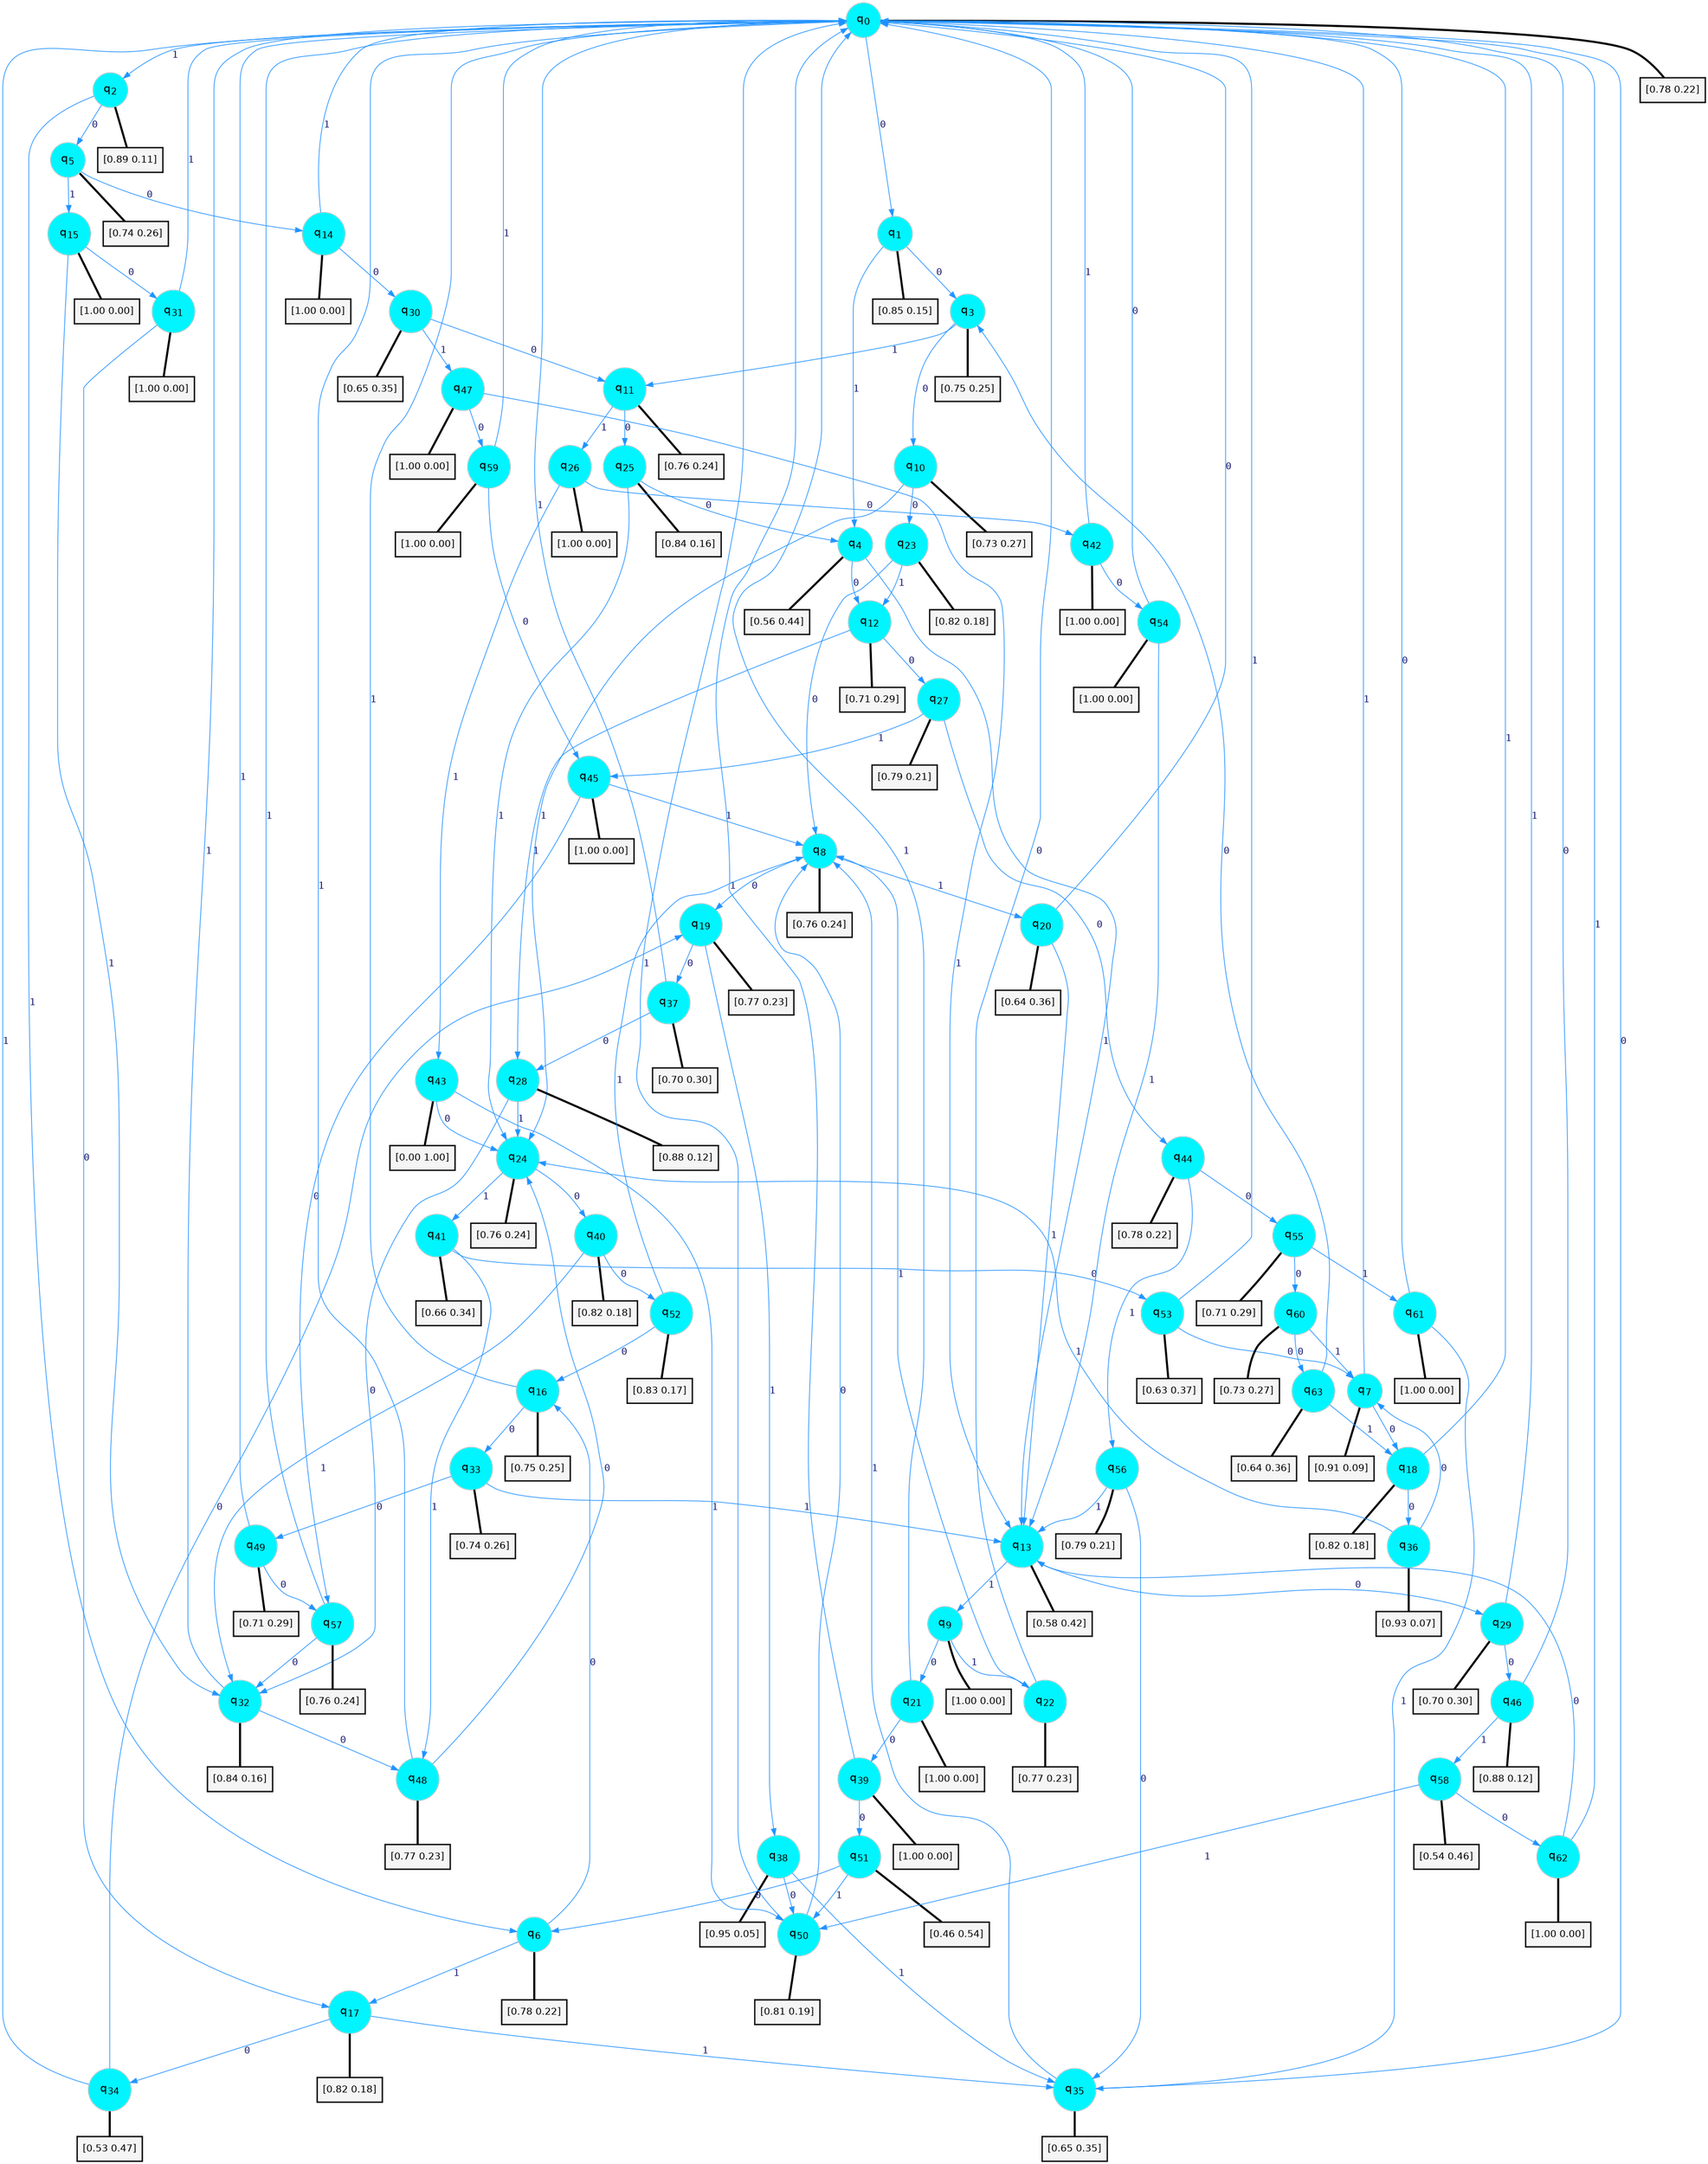 digraph G {
graph [
bgcolor=transparent, dpi=300, rankdir=TD, size="40,25"];
node [
color=gray, fillcolor=turquoise1, fontcolor=black, fontname=Helvetica, fontsize=16, fontweight=bold, shape=circle, style=filled];
edge [
arrowsize=1, color=dodgerblue1, fontcolor=midnightblue, fontname=courier, fontweight=bold, penwidth=1, style=solid, weight=20];
0[label=<q<SUB>0</SUB>>];
1[label=<q<SUB>1</SUB>>];
2[label=<q<SUB>2</SUB>>];
3[label=<q<SUB>3</SUB>>];
4[label=<q<SUB>4</SUB>>];
5[label=<q<SUB>5</SUB>>];
6[label=<q<SUB>6</SUB>>];
7[label=<q<SUB>7</SUB>>];
8[label=<q<SUB>8</SUB>>];
9[label=<q<SUB>9</SUB>>];
10[label=<q<SUB>10</SUB>>];
11[label=<q<SUB>11</SUB>>];
12[label=<q<SUB>12</SUB>>];
13[label=<q<SUB>13</SUB>>];
14[label=<q<SUB>14</SUB>>];
15[label=<q<SUB>15</SUB>>];
16[label=<q<SUB>16</SUB>>];
17[label=<q<SUB>17</SUB>>];
18[label=<q<SUB>18</SUB>>];
19[label=<q<SUB>19</SUB>>];
20[label=<q<SUB>20</SUB>>];
21[label=<q<SUB>21</SUB>>];
22[label=<q<SUB>22</SUB>>];
23[label=<q<SUB>23</SUB>>];
24[label=<q<SUB>24</SUB>>];
25[label=<q<SUB>25</SUB>>];
26[label=<q<SUB>26</SUB>>];
27[label=<q<SUB>27</SUB>>];
28[label=<q<SUB>28</SUB>>];
29[label=<q<SUB>29</SUB>>];
30[label=<q<SUB>30</SUB>>];
31[label=<q<SUB>31</SUB>>];
32[label=<q<SUB>32</SUB>>];
33[label=<q<SUB>33</SUB>>];
34[label=<q<SUB>34</SUB>>];
35[label=<q<SUB>35</SUB>>];
36[label=<q<SUB>36</SUB>>];
37[label=<q<SUB>37</SUB>>];
38[label=<q<SUB>38</SUB>>];
39[label=<q<SUB>39</SUB>>];
40[label=<q<SUB>40</SUB>>];
41[label=<q<SUB>41</SUB>>];
42[label=<q<SUB>42</SUB>>];
43[label=<q<SUB>43</SUB>>];
44[label=<q<SUB>44</SUB>>];
45[label=<q<SUB>45</SUB>>];
46[label=<q<SUB>46</SUB>>];
47[label=<q<SUB>47</SUB>>];
48[label=<q<SUB>48</SUB>>];
49[label=<q<SUB>49</SUB>>];
50[label=<q<SUB>50</SUB>>];
51[label=<q<SUB>51</SUB>>];
52[label=<q<SUB>52</SUB>>];
53[label=<q<SUB>53</SUB>>];
54[label=<q<SUB>54</SUB>>];
55[label=<q<SUB>55</SUB>>];
56[label=<q<SUB>56</SUB>>];
57[label=<q<SUB>57</SUB>>];
58[label=<q<SUB>58</SUB>>];
59[label=<q<SUB>59</SUB>>];
60[label=<q<SUB>60</SUB>>];
61[label=<q<SUB>61</SUB>>];
62[label=<q<SUB>62</SUB>>];
63[label=<q<SUB>63</SUB>>];
64[label="[0.78 0.22]", shape=box,fontcolor=black, fontname=Helvetica, fontsize=14, penwidth=2, fillcolor=whitesmoke,color=black];
65[label="[0.85 0.15]", shape=box,fontcolor=black, fontname=Helvetica, fontsize=14, penwidth=2, fillcolor=whitesmoke,color=black];
66[label="[0.89 0.11]", shape=box,fontcolor=black, fontname=Helvetica, fontsize=14, penwidth=2, fillcolor=whitesmoke,color=black];
67[label="[0.75 0.25]", shape=box,fontcolor=black, fontname=Helvetica, fontsize=14, penwidth=2, fillcolor=whitesmoke,color=black];
68[label="[0.56 0.44]", shape=box,fontcolor=black, fontname=Helvetica, fontsize=14, penwidth=2, fillcolor=whitesmoke,color=black];
69[label="[0.74 0.26]", shape=box,fontcolor=black, fontname=Helvetica, fontsize=14, penwidth=2, fillcolor=whitesmoke,color=black];
70[label="[0.78 0.22]", shape=box,fontcolor=black, fontname=Helvetica, fontsize=14, penwidth=2, fillcolor=whitesmoke,color=black];
71[label="[0.91 0.09]", shape=box,fontcolor=black, fontname=Helvetica, fontsize=14, penwidth=2, fillcolor=whitesmoke,color=black];
72[label="[0.76 0.24]", shape=box,fontcolor=black, fontname=Helvetica, fontsize=14, penwidth=2, fillcolor=whitesmoke,color=black];
73[label="[1.00 0.00]", shape=box,fontcolor=black, fontname=Helvetica, fontsize=14, penwidth=2, fillcolor=whitesmoke,color=black];
74[label="[0.73 0.27]", shape=box,fontcolor=black, fontname=Helvetica, fontsize=14, penwidth=2, fillcolor=whitesmoke,color=black];
75[label="[0.76 0.24]", shape=box,fontcolor=black, fontname=Helvetica, fontsize=14, penwidth=2, fillcolor=whitesmoke,color=black];
76[label="[0.71 0.29]", shape=box,fontcolor=black, fontname=Helvetica, fontsize=14, penwidth=2, fillcolor=whitesmoke,color=black];
77[label="[0.58 0.42]", shape=box,fontcolor=black, fontname=Helvetica, fontsize=14, penwidth=2, fillcolor=whitesmoke,color=black];
78[label="[1.00 0.00]", shape=box,fontcolor=black, fontname=Helvetica, fontsize=14, penwidth=2, fillcolor=whitesmoke,color=black];
79[label="[1.00 0.00]", shape=box,fontcolor=black, fontname=Helvetica, fontsize=14, penwidth=2, fillcolor=whitesmoke,color=black];
80[label="[0.75 0.25]", shape=box,fontcolor=black, fontname=Helvetica, fontsize=14, penwidth=2, fillcolor=whitesmoke,color=black];
81[label="[0.82 0.18]", shape=box,fontcolor=black, fontname=Helvetica, fontsize=14, penwidth=2, fillcolor=whitesmoke,color=black];
82[label="[0.82 0.18]", shape=box,fontcolor=black, fontname=Helvetica, fontsize=14, penwidth=2, fillcolor=whitesmoke,color=black];
83[label="[0.77 0.23]", shape=box,fontcolor=black, fontname=Helvetica, fontsize=14, penwidth=2, fillcolor=whitesmoke,color=black];
84[label="[0.64 0.36]", shape=box,fontcolor=black, fontname=Helvetica, fontsize=14, penwidth=2, fillcolor=whitesmoke,color=black];
85[label="[1.00 0.00]", shape=box,fontcolor=black, fontname=Helvetica, fontsize=14, penwidth=2, fillcolor=whitesmoke,color=black];
86[label="[0.77 0.23]", shape=box,fontcolor=black, fontname=Helvetica, fontsize=14, penwidth=2, fillcolor=whitesmoke,color=black];
87[label="[0.82 0.18]", shape=box,fontcolor=black, fontname=Helvetica, fontsize=14, penwidth=2, fillcolor=whitesmoke,color=black];
88[label="[0.76 0.24]", shape=box,fontcolor=black, fontname=Helvetica, fontsize=14, penwidth=2, fillcolor=whitesmoke,color=black];
89[label="[0.84 0.16]", shape=box,fontcolor=black, fontname=Helvetica, fontsize=14, penwidth=2, fillcolor=whitesmoke,color=black];
90[label="[1.00 0.00]", shape=box,fontcolor=black, fontname=Helvetica, fontsize=14, penwidth=2, fillcolor=whitesmoke,color=black];
91[label="[0.79 0.21]", shape=box,fontcolor=black, fontname=Helvetica, fontsize=14, penwidth=2, fillcolor=whitesmoke,color=black];
92[label="[0.88 0.12]", shape=box,fontcolor=black, fontname=Helvetica, fontsize=14, penwidth=2, fillcolor=whitesmoke,color=black];
93[label="[0.70 0.30]", shape=box,fontcolor=black, fontname=Helvetica, fontsize=14, penwidth=2, fillcolor=whitesmoke,color=black];
94[label="[0.65 0.35]", shape=box,fontcolor=black, fontname=Helvetica, fontsize=14, penwidth=2, fillcolor=whitesmoke,color=black];
95[label="[1.00 0.00]", shape=box,fontcolor=black, fontname=Helvetica, fontsize=14, penwidth=2, fillcolor=whitesmoke,color=black];
96[label="[0.84 0.16]", shape=box,fontcolor=black, fontname=Helvetica, fontsize=14, penwidth=2, fillcolor=whitesmoke,color=black];
97[label="[0.74 0.26]", shape=box,fontcolor=black, fontname=Helvetica, fontsize=14, penwidth=2, fillcolor=whitesmoke,color=black];
98[label="[0.53 0.47]", shape=box,fontcolor=black, fontname=Helvetica, fontsize=14, penwidth=2, fillcolor=whitesmoke,color=black];
99[label="[0.65 0.35]", shape=box,fontcolor=black, fontname=Helvetica, fontsize=14, penwidth=2, fillcolor=whitesmoke,color=black];
100[label="[0.93 0.07]", shape=box,fontcolor=black, fontname=Helvetica, fontsize=14, penwidth=2, fillcolor=whitesmoke,color=black];
101[label="[0.70 0.30]", shape=box,fontcolor=black, fontname=Helvetica, fontsize=14, penwidth=2, fillcolor=whitesmoke,color=black];
102[label="[0.95 0.05]", shape=box,fontcolor=black, fontname=Helvetica, fontsize=14, penwidth=2, fillcolor=whitesmoke,color=black];
103[label="[1.00 0.00]", shape=box,fontcolor=black, fontname=Helvetica, fontsize=14, penwidth=2, fillcolor=whitesmoke,color=black];
104[label="[0.82 0.18]", shape=box,fontcolor=black, fontname=Helvetica, fontsize=14, penwidth=2, fillcolor=whitesmoke,color=black];
105[label="[0.66 0.34]", shape=box,fontcolor=black, fontname=Helvetica, fontsize=14, penwidth=2, fillcolor=whitesmoke,color=black];
106[label="[1.00 0.00]", shape=box,fontcolor=black, fontname=Helvetica, fontsize=14, penwidth=2, fillcolor=whitesmoke,color=black];
107[label="[0.00 1.00]", shape=box,fontcolor=black, fontname=Helvetica, fontsize=14, penwidth=2, fillcolor=whitesmoke,color=black];
108[label="[0.78 0.22]", shape=box,fontcolor=black, fontname=Helvetica, fontsize=14, penwidth=2, fillcolor=whitesmoke,color=black];
109[label="[1.00 0.00]", shape=box,fontcolor=black, fontname=Helvetica, fontsize=14, penwidth=2, fillcolor=whitesmoke,color=black];
110[label="[0.88 0.12]", shape=box,fontcolor=black, fontname=Helvetica, fontsize=14, penwidth=2, fillcolor=whitesmoke,color=black];
111[label="[1.00 0.00]", shape=box,fontcolor=black, fontname=Helvetica, fontsize=14, penwidth=2, fillcolor=whitesmoke,color=black];
112[label="[0.77 0.23]", shape=box,fontcolor=black, fontname=Helvetica, fontsize=14, penwidth=2, fillcolor=whitesmoke,color=black];
113[label="[0.71 0.29]", shape=box,fontcolor=black, fontname=Helvetica, fontsize=14, penwidth=2, fillcolor=whitesmoke,color=black];
114[label="[0.81 0.19]", shape=box,fontcolor=black, fontname=Helvetica, fontsize=14, penwidth=2, fillcolor=whitesmoke,color=black];
115[label="[0.46 0.54]", shape=box,fontcolor=black, fontname=Helvetica, fontsize=14, penwidth=2, fillcolor=whitesmoke,color=black];
116[label="[0.83 0.17]", shape=box,fontcolor=black, fontname=Helvetica, fontsize=14, penwidth=2, fillcolor=whitesmoke,color=black];
117[label="[0.63 0.37]", shape=box,fontcolor=black, fontname=Helvetica, fontsize=14, penwidth=2, fillcolor=whitesmoke,color=black];
118[label="[1.00 0.00]", shape=box,fontcolor=black, fontname=Helvetica, fontsize=14, penwidth=2, fillcolor=whitesmoke,color=black];
119[label="[0.71 0.29]", shape=box,fontcolor=black, fontname=Helvetica, fontsize=14, penwidth=2, fillcolor=whitesmoke,color=black];
120[label="[0.79 0.21]", shape=box,fontcolor=black, fontname=Helvetica, fontsize=14, penwidth=2, fillcolor=whitesmoke,color=black];
121[label="[0.76 0.24]", shape=box,fontcolor=black, fontname=Helvetica, fontsize=14, penwidth=2, fillcolor=whitesmoke,color=black];
122[label="[0.54 0.46]", shape=box,fontcolor=black, fontname=Helvetica, fontsize=14, penwidth=2, fillcolor=whitesmoke,color=black];
123[label="[1.00 0.00]", shape=box,fontcolor=black, fontname=Helvetica, fontsize=14, penwidth=2, fillcolor=whitesmoke,color=black];
124[label="[0.73 0.27]", shape=box,fontcolor=black, fontname=Helvetica, fontsize=14, penwidth=2, fillcolor=whitesmoke,color=black];
125[label="[1.00 0.00]", shape=box,fontcolor=black, fontname=Helvetica, fontsize=14, penwidth=2, fillcolor=whitesmoke,color=black];
126[label="[1.00 0.00]", shape=box,fontcolor=black, fontname=Helvetica, fontsize=14, penwidth=2, fillcolor=whitesmoke,color=black];
127[label="[0.64 0.36]", shape=box,fontcolor=black, fontname=Helvetica, fontsize=14, penwidth=2, fillcolor=whitesmoke,color=black];
0->1 [label=0];
0->2 [label=1];
0->64 [arrowhead=none, penwidth=3,color=black];
1->3 [label=0];
1->4 [label=1];
1->65 [arrowhead=none, penwidth=3,color=black];
2->5 [label=0];
2->6 [label=1];
2->66 [arrowhead=none, penwidth=3,color=black];
3->10 [label=0];
3->11 [label=1];
3->67 [arrowhead=none, penwidth=3,color=black];
4->12 [label=0];
4->13 [label=1];
4->68 [arrowhead=none, penwidth=3,color=black];
5->14 [label=0];
5->15 [label=1];
5->69 [arrowhead=none, penwidth=3,color=black];
6->16 [label=0];
6->17 [label=1];
6->70 [arrowhead=none, penwidth=3,color=black];
7->18 [label=0];
7->0 [label=1];
7->71 [arrowhead=none, penwidth=3,color=black];
8->19 [label=0];
8->20 [label=1];
8->72 [arrowhead=none, penwidth=3,color=black];
9->21 [label=0];
9->22 [label=1];
9->73 [arrowhead=none, penwidth=3,color=black];
10->23 [label=0];
10->24 [label=1];
10->74 [arrowhead=none, penwidth=3,color=black];
11->25 [label=0];
11->26 [label=1];
11->75 [arrowhead=none, penwidth=3,color=black];
12->27 [label=0];
12->28 [label=1];
12->76 [arrowhead=none, penwidth=3,color=black];
13->29 [label=0];
13->9 [label=1];
13->77 [arrowhead=none, penwidth=3,color=black];
14->30 [label=0];
14->0 [label=1];
14->78 [arrowhead=none, penwidth=3,color=black];
15->31 [label=0];
15->32 [label=1];
15->79 [arrowhead=none, penwidth=3,color=black];
16->33 [label=0];
16->0 [label=1];
16->80 [arrowhead=none, penwidth=3,color=black];
17->34 [label=0];
17->35 [label=1];
17->81 [arrowhead=none, penwidth=3,color=black];
18->36 [label=0];
18->0 [label=1];
18->82 [arrowhead=none, penwidth=3,color=black];
19->37 [label=0];
19->38 [label=1];
19->83 [arrowhead=none, penwidth=3,color=black];
20->0 [label=0];
20->13 [label=1];
20->84 [arrowhead=none, penwidth=3,color=black];
21->39 [label=0];
21->0 [label=1];
21->85 [arrowhead=none, penwidth=3,color=black];
22->0 [label=0];
22->8 [label=1];
22->86 [arrowhead=none, penwidth=3,color=black];
23->8 [label=0];
23->12 [label=1];
23->87 [arrowhead=none, penwidth=3,color=black];
24->40 [label=0];
24->41 [label=1];
24->88 [arrowhead=none, penwidth=3,color=black];
25->4 [label=0];
25->24 [label=1];
25->89 [arrowhead=none, penwidth=3,color=black];
26->42 [label=0];
26->43 [label=1];
26->90 [arrowhead=none, penwidth=3,color=black];
27->44 [label=0];
27->45 [label=1];
27->91 [arrowhead=none, penwidth=3,color=black];
28->32 [label=0];
28->24 [label=1];
28->92 [arrowhead=none, penwidth=3,color=black];
29->46 [label=0];
29->0 [label=1];
29->93 [arrowhead=none, penwidth=3,color=black];
30->11 [label=0];
30->47 [label=1];
30->94 [arrowhead=none, penwidth=3,color=black];
31->17 [label=0];
31->0 [label=1];
31->95 [arrowhead=none, penwidth=3,color=black];
32->48 [label=0];
32->0 [label=1];
32->96 [arrowhead=none, penwidth=3,color=black];
33->49 [label=0];
33->13 [label=1];
33->97 [arrowhead=none, penwidth=3,color=black];
34->19 [label=0];
34->0 [label=1];
34->98 [arrowhead=none, penwidth=3,color=black];
35->0 [label=0];
35->8 [label=1];
35->99 [arrowhead=none, penwidth=3,color=black];
36->7 [label=0];
36->24 [label=1];
36->100 [arrowhead=none, penwidth=3,color=black];
37->28 [label=0];
37->0 [label=1];
37->101 [arrowhead=none, penwidth=3,color=black];
38->50 [label=0];
38->35 [label=1];
38->102 [arrowhead=none, penwidth=3,color=black];
39->51 [label=0];
39->0 [label=1];
39->103 [arrowhead=none, penwidth=3,color=black];
40->52 [label=0];
40->32 [label=1];
40->104 [arrowhead=none, penwidth=3,color=black];
41->53 [label=0];
41->48 [label=1];
41->105 [arrowhead=none, penwidth=3,color=black];
42->54 [label=0];
42->0 [label=1];
42->106 [arrowhead=none, penwidth=3,color=black];
43->24 [label=0];
43->50 [label=1];
43->107 [arrowhead=none, penwidth=3,color=black];
44->55 [label=0];
44->56 [label=1];
44->108 [arrowhead=none, penwidth=3,color=black];
45->57 [label=0];
45->8 [label=1];
45->109 [arrowhead=none, penwidth=3,color=black];
46->0 [label=0];
46->58 [label=1];
46->110 [arrowhead=none, penwidth=3,color=black];
47->59 [label=0];
47->13 [label=1];
47->111 [arrowhead=none, penwidth=3,color=black];
48->24 [label=0];
48->0 [label=1];
48->112 [arrowhead=none, penwidth=3,color=black];
49->57 [label=0];
49->0 [label=1];
49->113 [arrowhead=none, penwidth=3,color=black];
50->8 [label=0];
50->0 [label=1];
50->114 [arrowhead=none, penwidth=3,color=black];
51->6 [label=0];
51->50 [label=1];
51->115 [arrowhead=none, penwidth=3,color=black];
52->16 [label=0];
52->8 [label=1];
52->116 [arrowhead=none, penwidth=3,color=black];
53->7 [label=0];
53->0 [label=1];
53->117 [arrowhead=none, penwidth=3,color=black];
54->0 [label=0];
54->13 [label=1];
54->118 [arrowhead=none, penwidth=3,color=black];
55->60 [label=0];
55->61 [label=1];
55->119 [arrowhead=none, penwidth=3,color=black];
56->35 [label=0];
56->13 [label=1];
56->120 [arrowhead=none, penwidth=3,color=black];
57->32 [label=0];
57->0 [label=1];
57->121 [arrowhead=none, penwidth=3,color=black];
58->62 [label=0];
58->50 [label=1];
58->122 [arrowhead=none, penwidth=3,color=black];
59->45 [label=0];
59->0 [label=1];
59->123 [arrowhead=none, penwidth=3,color=black];
60->63 [label=0];
60->7 [label=1];
60->124 [arrowhead=none, penwidth=3,color=black];
61->0 [label=0];
61->35 [label=1];
61->125 [arrowhead=none, penwidth=3,color=black];
62->13 [label=0];
62->0 [label=1];
62->126 [arrowhead=none, penwidth=3,color=black];
63->3 [label=0];
63->18 [label=1];
63->127 [arrowhead=none, penwidth=3,color=black];
}
